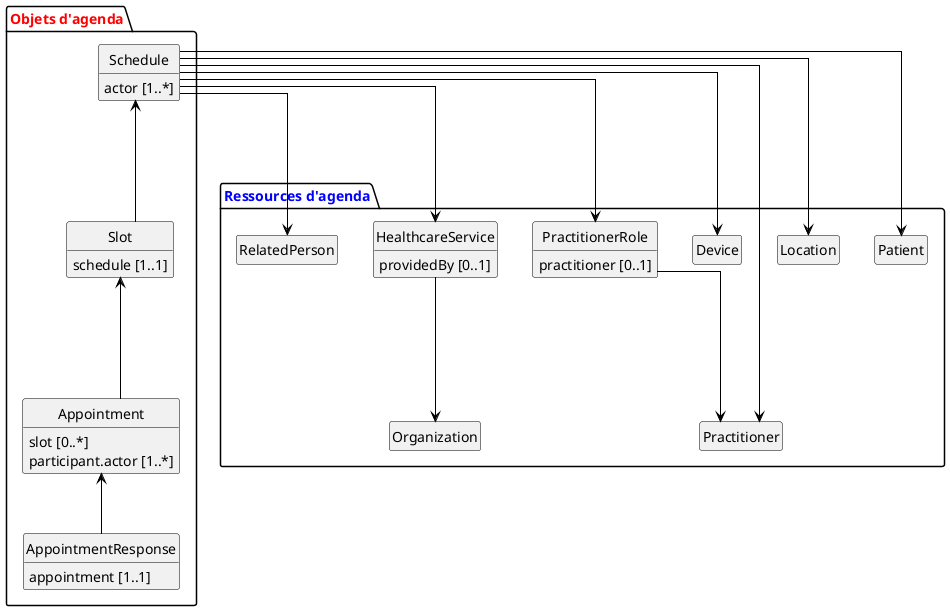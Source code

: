 @startuml

hide circle
hide empty members
skinparam linetype ortho

package "Objets d'agenda" as OA #text:red {

    class Schedule #line:black {
        actor [1..*]
    }

    class Slot #line:black {
        schedule [1..1]
    }

    class Appointment #line:black {
        slot [0..*]
        participant.actor [1..*]
    }

    class AppointmentResponse #line:black {
        appointment [1..1]
    }
}
     
package "Ressources d'agenda" as RA #text:blue{

    class Patient #line:black

    class RelatedPerson #line:black

    class Practitioner #line:black

    class PractitionerRole #line:black {
        practitioner [0..1]
    }
    

    class Organization #line:black

    class HealthcareService #line:black {
        providedBy [0..1]
    }

    class Device #line:black
   
    class Location #line:black

    PractitionerRole -[#black]--> Practitioner
    HealthcareService -[#black]--> Organization
}



Schedule  <---[#black] Slot
Slot <---[#black] Appointment
Appointment <--[#black] AppointmentResponse

Schedule -[#black]--> Patient
Schedule -[#black]--> RelatedPerson
Schedule -[#black]--> Practitioner
Schedule -[#black]--> PractitionerRole
Schedule -[#black]--> HealthcareService
Schedule -[#black]--> Device
Schedule -[#black]--> Location


@enduml